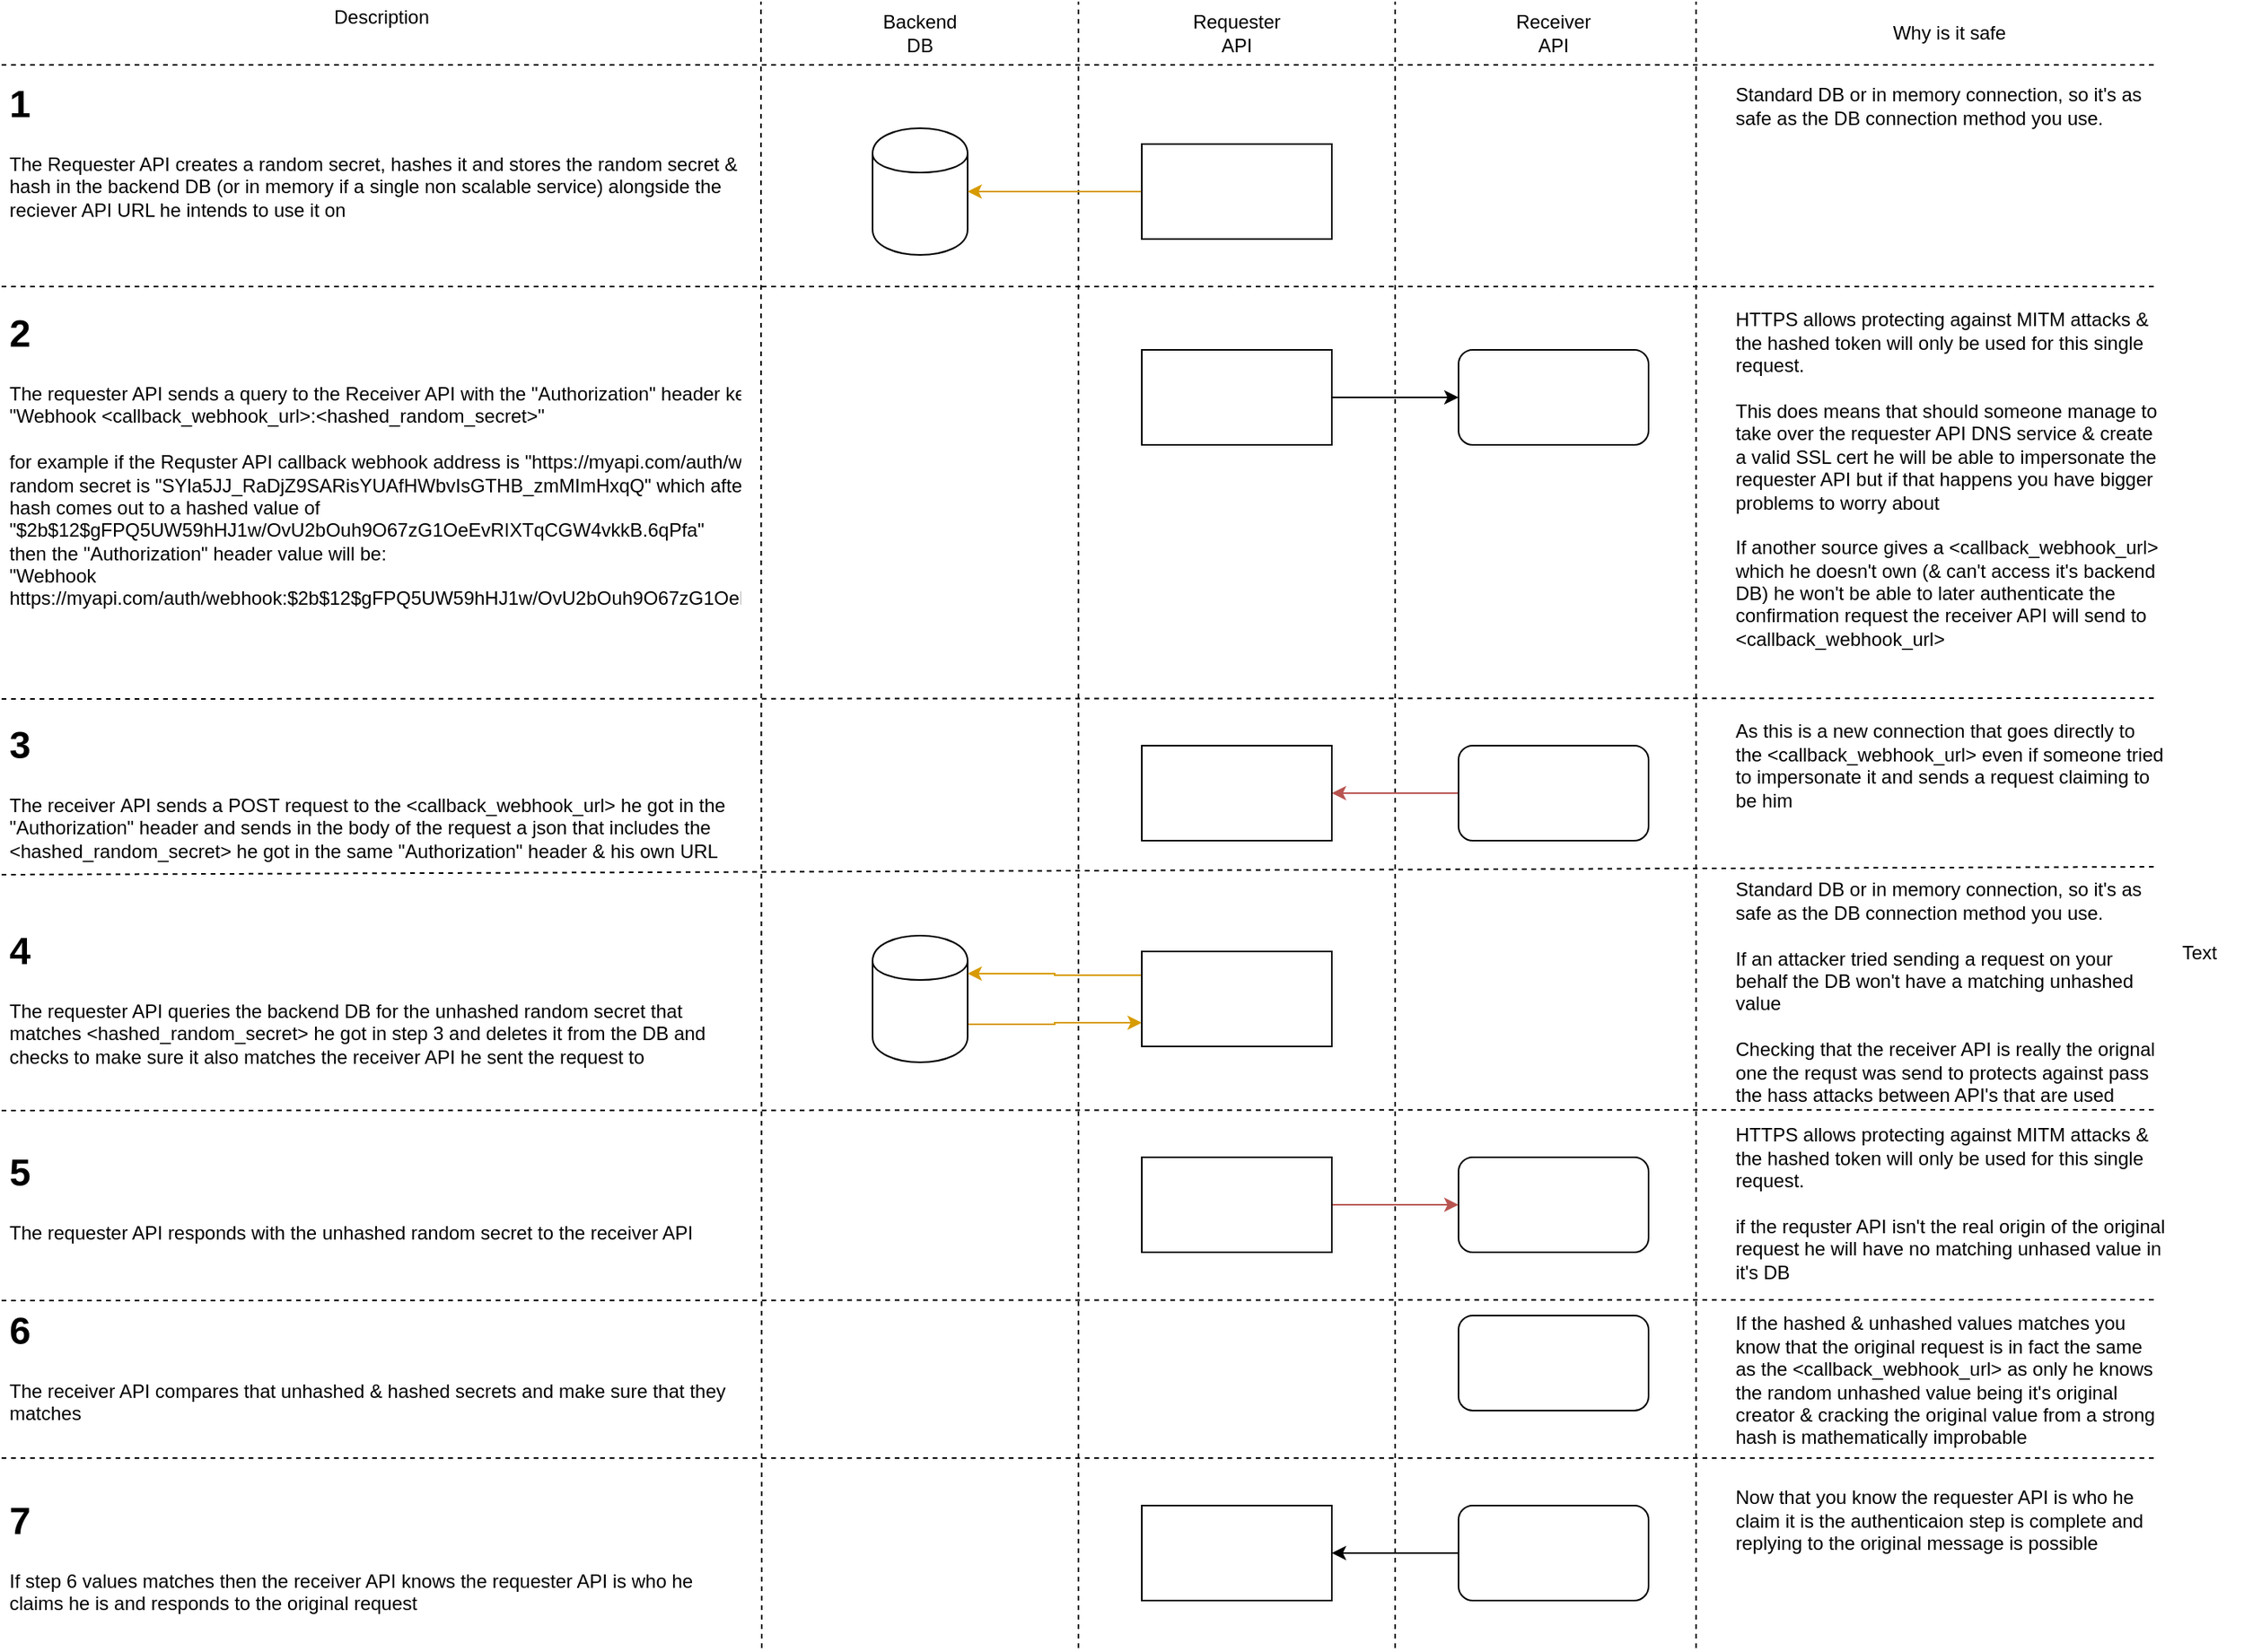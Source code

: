 <mxfile version="10.5.4" type="device"><diagram id="ekJ_Q8NoEXOfepkMxPqF" name="Page-1"><mxGraphModel dx="2244" dy="759" grid="1" gridSize="10" guides="1" tooltips="1" connect="1" arrows="1" fold="1" page="1" pageScale="1" pageWidth="850" pageHeight="1100" math="0" shadow="0"><root><mxCell id="0"/><mxCell id="1" parent="0"/><mxCell id="ITRSLufBdigUTjCfII7d-1" value="" style="endArrow=none;dashed=1;html=1;" parent="1" edge="1"><mxGeometry width="50" height="50" relative="1" as="geometry"><mxPoint x="-240" y="80" as="sourcePoint"/><mxPoint x="1120" y="80" as="targetPoint"/></mxGeometry></mxCell><mxCell id="ITRSLufBdigUTjCfII7d-2" value="" style="endArrow=none;dashed=1;html=1;" parent="1" edge="1"><mxGeometry width="50" height="50" relative="1" as="geometry"><mxPoint x="640" y="1080" as="sourcePoint"/><mxPoint x="640" y="40" as="targetPoint"/></mxGeometry></mxCell><mxCell id="ITRSLufBdigUTjCfII7d-3" value="" style="endArrow=none;dashed=1;html=1;" parent="1" edge="1"><mxGeometry width="50" height="50" relative="1" as="geometry"><mxPoint x="440" y="1080" as="sourcePoint"/><mxPoint x="440" y="40" as="targetPoint"/></mxGeometry></mxCell><mxCell id="ITRSLufBdigUTjCfII7d-4" value="&lt;div&gt;Backend&lt;/div&gt;&lt;div&gt;DB&lt;br&gt;&lt;/div&gt;" style="text;html=1;strokeColor=none;fillColor=none;align=center;verticalAlign=middle;whiteSpace=wrap;rounded=0;" parent="1" vertex="1"><mxGeometry x="320" y="50" width="40" height="20" as="geometry"/></mxCell><mxCell id="ITRSLufBdigUTjCfII7d-5" value="&lt;div&gt;Requester&lt;/div&gt;&lt;div&gt;API&lt;br&gt;&lt;/div&gt;" style="text;html=1;strokeColor=none;fillColor=none;align=center;verticalAlign=middle;whiteSpace=wrap;rounded=0;" parent="1" vertex="1"><mxGeometry x="520" y="50" width="40" height="20" as="geometry"/></mxCell><mxCell id="ITRSLufBdigUTjCfII7d-6" value="&lt;div&gt;Receiver&lt;/div&gt;&lt;div&gt;API&lt;br&gt;&lt;/div&gt;" style="text;html=1;strokeColor=none;fillColor=none;align=center;verticalAlign=middle;whiteSpace=wrap;rounded=0;" parent="1" vertex="1"><mxGeometry x="720" y="50" width="40" height="20" as="geometry"/></mxCell><mxCell id="ITRSLufBdigUTjCfII7d-8" value="" style="shape=cylinder;whiteSpace=wrap;html=1;boundedLbl=1;backgroundOutline=1;" parent="1" vertex="1"><mxGeometry x="310" y="120" width="60" height="80" as="geometry"/></mxCell><mxCell id="ITRSLufBdigUTjCfII7d-16" style="edgeStyle=orthogonalEdgeStyle;rounded=0;orthogonalLoop=1;jettySize=auto;html=1;exitX=0;exitY=0.5;exitDx=0;exitDy=0;fillColor=#ffe6cc;strokeColor=#d79b00;" parent="1" source="ITRSLufBdigUTjCfII7d-9" target="ITRSLufBdigUTjCfII7d-8" edge="1"><mxGeometry relative="1" as="geometry"/></mxCell><mxCell id="ITRSLufBdigUTjCfII7d-9" value="" style="rounded=0;whiteSpace=wrap;html=1;" parent="1" vertex="1"><mxGeometry x="480" y="130" width="120" height="60" as="geometry"/></mxCell><mxCell id="ITRSLufBdigUTjCfII7d-13" value="" style="endArrow=none;dashed=1;html=1;" parent="1" edge="1"><mxGeometry width="50" height="50" relative="1" as="geometry"><mxPoint x="240" y="1080" as="sourcePoint"/><mxPoint x="239.5" y="40" as="targetPoint"/></mxGeometry></mxCell><mxCell id="ITRSLufBdigUTjCfII7d-17" value="" style="rounded=1;whiteSpace=wrap;html=1;" parent="1" vertex="1"><mxGeometry x="680" y="260" width="120" height="60" as="geometry"/></mxCell><mxCell id="ITRSLufBdigUTjCfII7d-18" value="Description" style="text;html=1;strokeColor=none;fillColor=none;align=center;verticalAlign=middle;whiteSpace=wrap;rounded=0;" parent="1" vertex="1"><mxGeometry x="-20" y="40" width="40" height="20" as="geometry"/></mxCell><mxCell id="ITRSLufBdigUTjCfII7d-19" value="&lt;h1&gt;1&lt;/h1&gt;&lt;div&gt;The Requester API creates a random secret, hashes it and stores the random secret &amp;amp; hash in the backend DB (or in memory if a single non scalable service) alongside the reciever API URL he intends to use it on&lt;br&gt;&lt;/div&gt;" style="text;html=1;strokeColor=none;fillColor=none;spacing=5;spacingTop=-20;whiteSpace=wrap;overflow=hidden;rounded=0;" parent="1" vertex="1"><mxGeometry x="-240" y="85" width="470" height="120" as="geometry"/></mxCell><mxCell id="ITRSLufBdigUTjCfII7d-20" value="" style="endArrow=none;dashed=1;html=1;" parent="1" edge="1"><mxGeometry width="50" height="50" relative="1" as="geometry"><mxPoint x="-240" y="220" as="sourcePoint"/><mxPoint x="1120" y="220" as="targetPoint"/></mxGeometry></mxCell><mxCell id="ITRSLufBdigUTjCfII7d-22" style="edgeStyle=orthogonalEdgeStyle;rounded=0;orthogonalLoop=1;jettySize=auto;html=1;exitX=1;exitY=0.5;exitDx=0;exitDy=0;" parent="1" source="ITRSLufBdigUTjCfII7d-21" target="ITRSLufBdigUTjCfII7d-17" edge="1"><mxGeometry relative="1" as="geometry"/></mxCell><mxCell id="ITRSLufBdigUTjCfII7d-21" value="" style="rounded=0;whiteSpace=wrap;html=1;" parent="1" vertex="1"><mxGeometry x="480" y="260" width="120" height="60" as="geometry"/></mxCell><mxCell id="ITRSLufBdigUTjCfII7d-23" value="&lt;h1&gt;2&lt;br&gt;&lt;/h1&gt;&lt;div&gt;The requester API sends a query to the Receiver API with the &quot;&lt;span&gt;Authorization&quot; header key and a value of: &lt;br&gt;&lt;/span&gt;&lt;/div&gt;&lt;div&gt;&lt;span&gt;&quot;&lt;/span&gt;&lt;span&gt;&lt;span&gt;Webhook &amp;lt;callback_webhook_url&amp;gt;:&amp;lt;hashed_random_secret&amp;gt;&quot;&lt;/span&gt;&lt;/span&gt;&lt;/div&gt;&lt;div&gt;&lt;span&gt;&lt;span&gt;&lt;br&gt;&lt;/span&gt;&lt;/span&gt;&lt;/div&gt;&lt;div&gt;&lt;span&gt;&lt;span&gt;for example if the Requster API callback webhook address is &quot;https://myapi.com/auth/webhook&quot;, the unhashed random secret is &quot;SYla5JJ_RaDjZ9SARisYUAfHWbvIsGTHB_zmMImHxqQ&quot; which after running through a bcrypt hash comes out to a hashed value of &quot;$2b$12$gFPQ5UW59hHJ1w/OvU2bOuh9O67zG1OeEvRIXTqCGW4vkkB.6qPfa&quot;&lt;br&gt;&lt;/span&gt;&lt;/span&gt;&lt;/div&gt;&lt;div&gt;&lt;span&gt;&lt;span&gt;then the &lt;/span&gt;&lt;/span&gt;&lt;span&gt;&lt;span&gt;&quot;&lt;span&gt;Authorization&quot; header value will be:&lt;/span&gt;&lt;/span&gt;&lt;/span&gt;&lt;/div&gt;&lt;div&gt;&lt;span&gt;&lt;span&gt;&lt;span&gt;&quot;&lt;/span&gt;&lt;/span&gt;&lt;/span&gt;&lt;span&gt;&lt;span&gt;&lt;span&gt;&lt;span&gt;&lt;span&gt;Webhook &lt;/span&gt;&lt;/span&gt;&lt;/span&gt;&lt;/span&gt;&lt;/span&gt;&lt;span&gt;&lt;span&gt;&lt;span&gt;&lt;span&gt;&lt;span&gt;&lt;span&gt;&lt;span&gt;https://myapi.com/auth/webhook&lt;/span&gt;&lt;/span&gt;:&lt;/span&gt;&lt;/span&gt;&lt;/span&gt;&lt;/span&gt;&lt;/span&gt;&lt;span&gt;&lt;span&gt;$2b$12$gFPQ5UW59hHJ1w/OvU2bOuh9O67zG1OeEvRIXTqCGW4vkkB.6qPfa&quot;&lt;/span&gt;&lt;/span&gt;&lt;/div&gt;" style="text;html=1;strokeColor=none;fillColor=none;spacing=5;spacingTop=-20;whiteSpace=wrap;overflow=hidden;rounded=0;" parent="1" vertex="1"><mxGeometry x="-240" y="230" width="470" height="230" as="geometry"/></mxCell><mxCell id="ITRSLufBdigUTjCfII7d-25" value="" style="endArrow=none;dashed=1;html=1;" parent="1" edge="1"><mxGeometry width="50" height="50" relative="1" as="geometry"><mxPoint x="-240" y="480.5" as="sourcePoint"/><mxPoint x="1120" y="480" as="targetPoint"/></mxGeometry></mxCell><mxCell id="ITRSLufBdigUTjCfII7d-28" style="edgeStyle=orthogonalEdgeStyle;rounded=0;orthogonalLoop=1;jettySize=auto;html=1;exitX=0;exitY=0.5;exitDx=0;exitDy=0;entryX=1;entryY=0.5;entryDx=0;entryDy=0;fillColor=#f8cecc;strokeColor=#b85450;" parent="1" source="ITRSLufBdigUTjCfII7d-26" target="ITRSLufBdigUTjCfII7d-27" edge="1"><mxGeometry relative="1" as="geometry"/></mxCell><mxCell id="ITRSLufBdigUTjCfII7d-26" value="" style="rounded=1;whiteSpace=wrap;html=1;" parent="1" vertex="1"><mxGeometry x="680" y="510" width="120" height="60" as="geometry"/></mxCell><mxCell id="ITRSLufBdigUTjCfII7d-27" value="" style="rounded=0;whiteSpace=wrap;html=1;" parent="1" vertex="1"><mxGeometry x="480" y="510" width="120" height="60" as="geometry"/></mxCell><mxCell id="ITRSLufBdigUTjCfII7d-29" value="&lt;h1&gt;3&lt;br&gt;&lt;/h1&gt;The receiver&amp;nbsp;API sends a POST request to the &lt;span&gt;&lt;span&gt;&amp;lt;callback_webhook_url&amp;gt; he got in the &quot;&lt;/span&gt;&lt;/span&gt;&lt;span&gt;&lt;span&gt;&lt;span&gt;Authorization&quot; header and sends in the body of the request a json that includes the&lt;/span&gt;&lt;/span&gt;&lt;/span&gt;&lt;br&gt;&lt;div&gt;&lt;span&gt;&lt;span&gt;&lt;span&gt;&lt;span&gt;&lt;span&gt;&amp;lt;hashed_random_secret&amp;gt; he got in the same &lt;/span&gt;&lt;/span&gt;&lt;/span&gt;&lt;/span&gt;&lt;/span&gt;&lt;span&gt;&lt;span&gt;&lt;span&gt;&lt;span&gt;&lt;span&gt;&lt;span&gt;&lt;span&gt;&quot;&lt;/span&gt;&lt;/span&gt;&lt;span&gt;&lt;span&gt;&lt;span&gt;Authorization&quot; header &amp;amp; his own URL&lt;br&gt;&lt;/span&gt;&lt;/span&gt;&lt;/span&gt;&lt;/span&gt;&lt;/span&gt;&lt;/span&gt;&lt;/span&gt;&lt;/span&gt;&lt;/div&gt;&lt;div&gt;&lt;span&gt;&lt;span&gt;&lt;span&gt;&lt;span&gt;&lt;span&gt;&lt;span&gt;&lt;span&gt;&lt;span&gt;&lt;/span&gt;&lt;/span&gt;&lt;/span&gt;&lt;/span&gt;&lt;/span&gt;&lt;/span&gt;&lt;/span&gt;&lt;/span&gt;&lt;/div&gt;" style="text;html=1;strokeColor=none;fillColor=none;spacing=5;spacingTop=-20;whiteSpace=wrap;overflow=hidden;rounded=0;" parent="1" vertex="1"><mxGeometry x="-240" y="490" width="470" height="100" as="geometry"/></mxCell><mxCell id="ITRSLufBdigUTjCfII7d-30" value="" style="endArrow=none;dashed=1;html=1;" parent="1" edge="1"><mxGeometry width="50" height="50" relative="1" as="geometry"><mxPoint x="-240" y="591.5" as="sourcePoint"/><mxPoint x="1120" y="586.5" as="targetPoint"/></mxGeometry></mxCell><mxCell id="ITRSLufBdigUTjCfII7d-35" style="edgeStyle=orthogonalEdgeStyle;rounded=0;orthogonalLoop=1;jettySize=auto;html=1;exitX=1;exitY=0.7;exitDx=0;exitDy=0;entryX=0;entryY=0.75;entryDx=0;entryDy=0;fillColor=#ffe6cc;strokeColor=#d79b00;" parent="1" source="ITRSLufBdigUTjCfII7d-31" target="ITRSLufBdigUTjCfII7d-33" edge="1"><mxGeometry relative="1" as="geometry"/></mxCell><mxCell id="ITRSLufBdigUTjCfII7d-31" value="" style="shape=cylinder;whiteSpace=wrap;html=1;boundedLbl=1;backgroundOutline=1;" parent="1" vertex="1"><mxGeometry x="310" y="630" width="60" height="80" as="geometry"/></mxCell><mxCell id="ITRSLufBdigUTjCfII7d-34" style="edgeStyle=orthogonalEdgeStyle;rounded=0;orthogonalLoop=1;jettySize=auto;html=1;exitX=0;exitY=0.25;exitDx=0;exitDy=0;entryX=1;entryY=0.3;entryDx=0;entryDy=0;fillColor=#ffe6cc;strokeColor=#d79b00;" parent="1" source="ITRSLufBdigUTjCfII7d-33" target="ITRSLufBdigUTjCfII7d-31" edge="1"><mxGeometry relative="1" as="geometry"/></mxCell><mxCell id="ITRSLufBdigUTjCfII7d-33" value="" style="rounded=0;whiteSpace=wrap;html=1;" parent="1" vertex="1"><mxGeometry x="480" y="640" width="120" height="60" as="geometry"/></mxCell><mxCell id="ITRSLufBdigUTjCfII7d-36" value="&lt;h1&gt;4&lt;br&gt;&lt;/h1&gt;The requester API queries the backend DB for the unhashed random secret that matches &lt;span&gt;&lt;span&gt;&lt;span&gt;&lt;span&gt;&lt;span&gt;&amp;lt;hashed_random_secret&amp;gt; he got in step 3 and deletes it from the DB and checks to make sure it also matches the receiver API he sent the request to&lt;br&gt;&lt;/span&gt;&lt;/span&gt;&lt;/span&gt;&lt;/span&gt;&lt;/span&gt;&lt;div&gt;&lt;span&gt;&lt;span&gt;&lt;span&gt;&lt;span&gt;&lt;span&gt;&lt;span&gt;&lt;span&gt;&lt;span&gt;&lt;/span&gt;&lt;/span&gt;&lt;/span&gt;&lt;/span&gt;&lt;/span&gt;&lt;/span&gt;&lt;/span&gt;&lt;/span&gt;&lt;/div&gt;" style="text;html=1;strokeColor=none;fillColor=none;spacing=5;spacingTop=-20;whiteSpace=wrap;overflow=hidden;rounded=0;" parent="1" vertex="1"><mxGeometry x="-240" y="620" width="470" height="100" as="geometry"/></mxCell><mxCell id="ITRSLufBdigUTjCfII7d-37" value="" style="endArrow=none;dashed=1;html=1;" parent="1" edge="1"><mxGeometry width="50" height="50" relative="1" as="geometry"><mxPoint x="-240" y="740.5" as="sourcePoint"/><mxPoint x="1120" y="740" as="targetPoint"/></mxGeometry></mxCell><mxCell id="ITRSLufBdigUTjCfII7d-38" value="&lt;h1&gt;5&lt;br&gt;&lt;/h1&gt;The requester API responds with the unhashed random secret to the receiver API " style="text;html=1;strokeColor=none;fillColor=none;spacing=5;spacingTop=-20;whiteSpace=wrap;overflow=hidden;rounded=0;" parent="1" vertex="1"><mxGeometry x="-240" y="760" width="470" height="100" as="geometry"/></mxCell><mxCell id="ITRSLufBdigUTjCfII7d-39" value="" style="rounded=1;whiteSpace=wrap;html=1;" parent="1" vertex="1"><mxGeometry x="680" y="770" width="120" height="60" as="geometry"/></mxCell><mxCell id="ITRSLufBdigUTjCfII7d-41" style="edgeStyle=orthogonalEdgeStyle;rounded=0;orthogonalLoop=1;jettySize=auto;html=1;exitX=1;exitY=0.5;exitDx=0;exitDy=0;fillColor=#f8cecc;strokeColor=#b85450;" parent="1" source="ITRSLufBdigUTjCfII7d-40" target="ITRSLufBdigUTjCfII7d-39" edge="1"><mxGeometry relative="1" as="geometry"/></mxCell><mxCell id="ITRSLufBdigUTjCfII7d-40" value="" style="rounded=0;whiteSpace=wrap;html=1;" parent="1" vertex="1"><mxGeometry x="480" y="770" width="120" height="60" as="geometry"/></mxCell><mxCell id="ITRSLufBdigUTjCfII7d-42" value="" style="endArrow=none;dashed=1;html=1;" parent="1" edge="1"><mxGeometry width="50" height="50" relative="1" as="geometry"><mxPoint x="-240" y="860.5" as="sourcePoint"/><mxPoint x="1120" y="860" as="targetPoint"/></mxGeometry></mxCell><mxCell id="ITRSLufBdigUTjCfII7d-43" value="" style="rounded=1;whiteSpace=wrap;html=1;" parent="1" vertex="1"><mxGeometry x="680" y="870" width="120" height="60" as="geometry"/></mxCell><mxCell id="ITRSLufBdigUTjCfII7d-44" value="&lt;h1&gt;6&lt;br&gt;&lt;/h1&gt;The receiver API compares that unhashed &amp;amp; hashed secrets and make sure that they matches" style="text;html=1;strokeColor=none;fillColor=none;spacing=5;spacingTop=-20;whiteSpace=wrap;overflow=hidden;rounded=0;" parent="1" vertex="1"><mxGeometry x="-240" y="860" width="470" height="100" as="geometry"/></mxCell><mxCell id="ITRSLufBdigUTjCfII7d-45" value="" style="endArrow=none;dashed=1;html=1;" parent="1" edge="1"><mxGeometry width="50" height="50" relative="1" as="geometry"><mxPoint x="-240" y="960" as="sourcePoint"/><mxPoint x="1120" y="960" as="targetPoint"/></mxGeometry></mxCell><mxCell id="ITRSLufBdigUTjCfII7d-48" style="edgeStyle=orthogonalEdgeStyle;rounded=0;orthogonalLoop=1;jettySize=auto;html=1;exitX=0;exitY=0.5;exitDx=0;exitDy=0;" parent="1" source="ITRSLufBdigUTjCfII7d-46" target="ITRSLufBdigUTjCfII7d-47" edge="1"><mxGeometry relative="1" as="geometry"/></mxCell><mxCell id="ITRSLufBdigUTjCfII7d-46" value="" style="rounded=1;whiteSpace=wrap;html=1;" parent="1" vertex="1"><mxGeometry x="680" y="990" width="120" height="60" as="geometry"/></mxCell><mxCell id="ITRSLufBdigUTjCfII7d-47" value="" style="rounded=0;whiteSpace=wrap;html=1;" parent="1" vertex="1"><mxGeometry x="480" y="990" width="120" height="60" as="geometry"/></mxCell><mxCell id="ITRSLufBdigUTjCfII7d-49" value="&lt;h1&gt;7&lt;br&gt;&lt;/h1&gt;If step 6 values matches then the receiver API knows the requester API is who he claims he is and responds to the original request " style="text;html=1;strokeColor=none;fillColor=none;spacing=5;spacingTop=-20;whiteSpace=wrap;overflow=hidden;rounded=0;" parent="1" vertex="1"><mxGeometry x="-240" y="980" width="470" height="100" as="geometry"/></mxCell><mxCell id="ITRSLufBdigUTjCfII7d-51" value="" style="endArrow=none;dashed=1;html=1;" parent="1" edge="1"><mxGeometry width="50" height="50" relative="1" as="geometry"><mxPoint x="830" y="1080" as="sourcePoint"/><mxPoint x="830" y="40" as="targetPoint"/></mxGeometry></mxCell><mxCell id="ITRSLufBdigUTjCfII7d-52" value="&lt;div&gt;Why is it safe&lt;br&gt;&lt;/div&gt;" style="text;html=1;strokeColor=none;fillColor=none;align=center;verticalAlign=middle;whiteSpace=wrap;rounded=0;" parent="1" vertex="1"><mxGeometry x="860" y="50" width="260" height="20" as="geometry"/></mxCell><mxCell id="ITRSLufBdigUTjCfII7d-55" value="&lt;div&gt;&lt;br&gt;&lt;/div&gt;&lt;div&gt;Standard DB or in memory connection, so it's as safe as the DB connection method you use.&lt;br&gt;&lt;/div&gt;" style="text;html=1;strokeColor=none;fillColor=none;spacing=5;spacingTop=-20;whiteSpace=wrap;overflow=hidden;rounded=0;" parent="1" vertex="1"><mxGeometry x="850" y="87.5" width="280" height="125" as="geometry"/></mxCell><mxCell id="ITRSLufBdigUTjCfII7d-56" value="&lt;div&gt;&lt;br&gt;&lt;/div&gt;&lt;div&gt;HTTPS allows protecting against MITM attacks &amp;amp;&amp;nbsp; the hashed token will only be used for this single request.&lt;/div&gt;&lt;div&gt;&lt;br&gt;&lt;/div&gt;&lt;div&gt;This does means that should someone manage to take over the requester API DNS service &amp;amp; create a valid SSL cert he will be able to impersonate the&amp;nbsp; requester API but if that happens you have bigger problems to worry about&lt;/div&gt;&lt;div&gt;&lt;br&gt;&lt;/div&gt;&lt;div&gt;If another source gives a &lt;span&gt;&lt;span&gt;&amp;lt;callback_webhook_url&amp;gt; which he doesn't own (&amp;amp; can't access it's backend DB) he won't be able to later authenticate the confirmation request the receiver API will send to &lt;/span&gt;&lt;/span&gt;&lt;span&gt;&lt;span&gt;&lt;span&gt;&lt;span&gt;&amp;lt;callback_webhook_url&amp;gt;&lt;/span&gt;&lt;/span&gt;&lt;/span&gt;&lt;/span&gt;&lt;/div&gt;" style="text;html=1;strokeColor=none;fillColor=none;spacing=5;spacingTop=-20;whiteSpace=wrap;overflow=hidden;rounded=0;" parent="1" vertex="1"><mxGeometry x="850" y="230" width="280" height="240" as="geometry"/></mxCell><mxCell id="ITRSLufBdigUTjCfII7d-57" value="&lt;div&gt;&lt;br&gt;&lt;/div&gt;&lt;div&gt;As this is a new connection that goes directly to the &lt;span&gt;&lt;span&gt;&amp;lt;callback_webhook_url&amp;gt; even if someone tried to impersonate it and sends a request claiming to be him&lt;br&gt;&lt;/span&gt;&lt;/span&gt;&lt;/div&gt;" style="text;html=1;strokeColor=none;fillColor=none;spacing=5;spacingTop=-20;whiteSpace=wrap;overflow=hidden;rounded=0;" parent="1" vertex="1"><mxGeometry x="850" y="490" width="280" height="100" as="geometry"/></mxCell><mxCell id="ITRSLufBdigUTjCfII7d-58" value="&lt;div&gt;&lt;br&gt;&lt;/div&gt;&lt;div&gt;Standard DB or in memory connection, so it's as safe as the DB connection method you use.&lt;/div&gt;&lt;div&gt;&lt;br&gt;&lt;/div&gt;&lt;div&gt;If an attacker tried sending a request on your behalf the DB won't have a matching unhashed value&lt;/div&gt;&lt;div&gt;&lt;br&gt;&lt;/div&gt;&lt;div&gt;Checking that the receiver API is really the orignal one the requst was send to protects against pass the hass attacks between API's that are used&lt;br&gt;&lt;/div&gt;" style="text;html=1;strokeColor=none;fillColor=none;spacing=5;spacingTop=-20;whiteSpace=wrap;overflow=hidden;rounded=0;" parent="1" vertex="1"><mxGeometry x="850" y="590" width="280" height="145" as="geometry"/></mxCell><mxCell id="ITRSLufBdigUTjCfII7d-59" value="&lt;div&gt;&lt;br&gt;&lt;/div&gt;&lt;div&gt;HTTPS allows protecting against MITM attacks &amp;amp;&amp;nbsp; the hashed token will only be used for this single request.&lt;/div&gt;&lt;div&gt;&lt;br&gt;&lt;/div&gt;&lt;div&gt;if the requster API isn't the real origin of the original request he will have no matching unhased value in it's DB &lt;br&gt;&lt;/div&gt;" style="text;html=1;strokeColor=none;fillColor=none;spacing=5;spacingTop=-20;whiteSpace=wrap;overflow=hidden;rounded=0;" parent="1" vertex="1"><mxGeometry x="850" y="745" width="280" height="110" as="geometry"/></mxCell><mxCell id="ITRSLufBdigUTjCfII7d-61" value="&lt;div&gt;&lt;br&gt;&lt;/div&gt;&lt;div&gt;If the hashed &amp;amp; unhashed values matches you know that the original request is in fact the same as the &lt;span&gt;&lt;span&gt;&amp;lt;callback_webhook_url&amp;gt; as only he knows the random unhashed value being it's original creator &amp;amp; cracking the original value from a strong hash is mathematically improbable&lt;br&gt;&lt;/span&gt;&lt;/span&gt;&lt;/div&gt;" style="text;html=1;strokeColor=none;fillColor=none;spacing=5;spacingTop=-20;whiteSpace=wrap;overflow=hidden;rounded=0;" parent="1" vertex="1"><mxGeometry x="850" y="864" width="280" height="92" as="geometry"/></mxCell><mxCell id="ITRSLufBdigUTjCfII7d-62" value="&lt;div&gt;&lt;br&gt;&lt;/div&gt;&lt;div&gt;Now that you know the requester API is who he claim it is the authenticaion step is complete and replying to the original message is possible&lt;br&gt;&lt;/div&gt;" style="text;html=1;strokeColor=none;fillColor=none;spacing=5;spacingTop=-20;whiteSpace=wrap;overflow=hidden;rounded=0;" parent="1" vertex="1"><mxGeometry x="850" y="974" width="280" height="92" as="geometry"/></mxCell><mxCell id="31cLFEg92DQ3DRv9HUy4-1" value="Text" style="text;html=1;resizable=0;points=[];autosize=1;align=left;verticalAlign=top;spacingTop=-4;" vertex="1" parent="1"><mxGeometry x="1135" y="631" width="40" height="20" as="geometry"/></mxCell></root></mxGraphModel></diagram></mxfile>